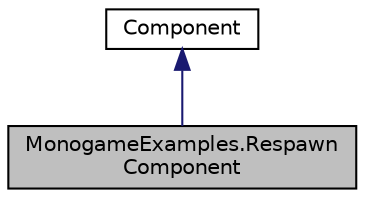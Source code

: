 digraph "MonogameExamples.RespawnComponent"
{
 // LATEX_PDF_SIZE
  edge [fontname="Helvetica",fontsize="10",labelfontname="Helvetica",labelfontsize="10"];
  node [fontname="Helvetica",fontsize="10",shape=record];
  Node1 [label="MonogameExamples.Respawn\lComponent",height=0.2,width=0.4,color="black", fillcolor="grey75", style="filled", fontcolor="black",tooltip="Component that represents a respawn timer for an entity."];
  Node2 -> Node1 [dir="back",color="midnightblue",fontsize="10",style="solid",fontname="Helvetica"];
  Node2 [label="Component",height=0.2,width=0.4,color="black", fillcolor="white", style="filled",URL="$classMonogameExamples_1_1Component.html",tooltip="The base class for all components."];
}
